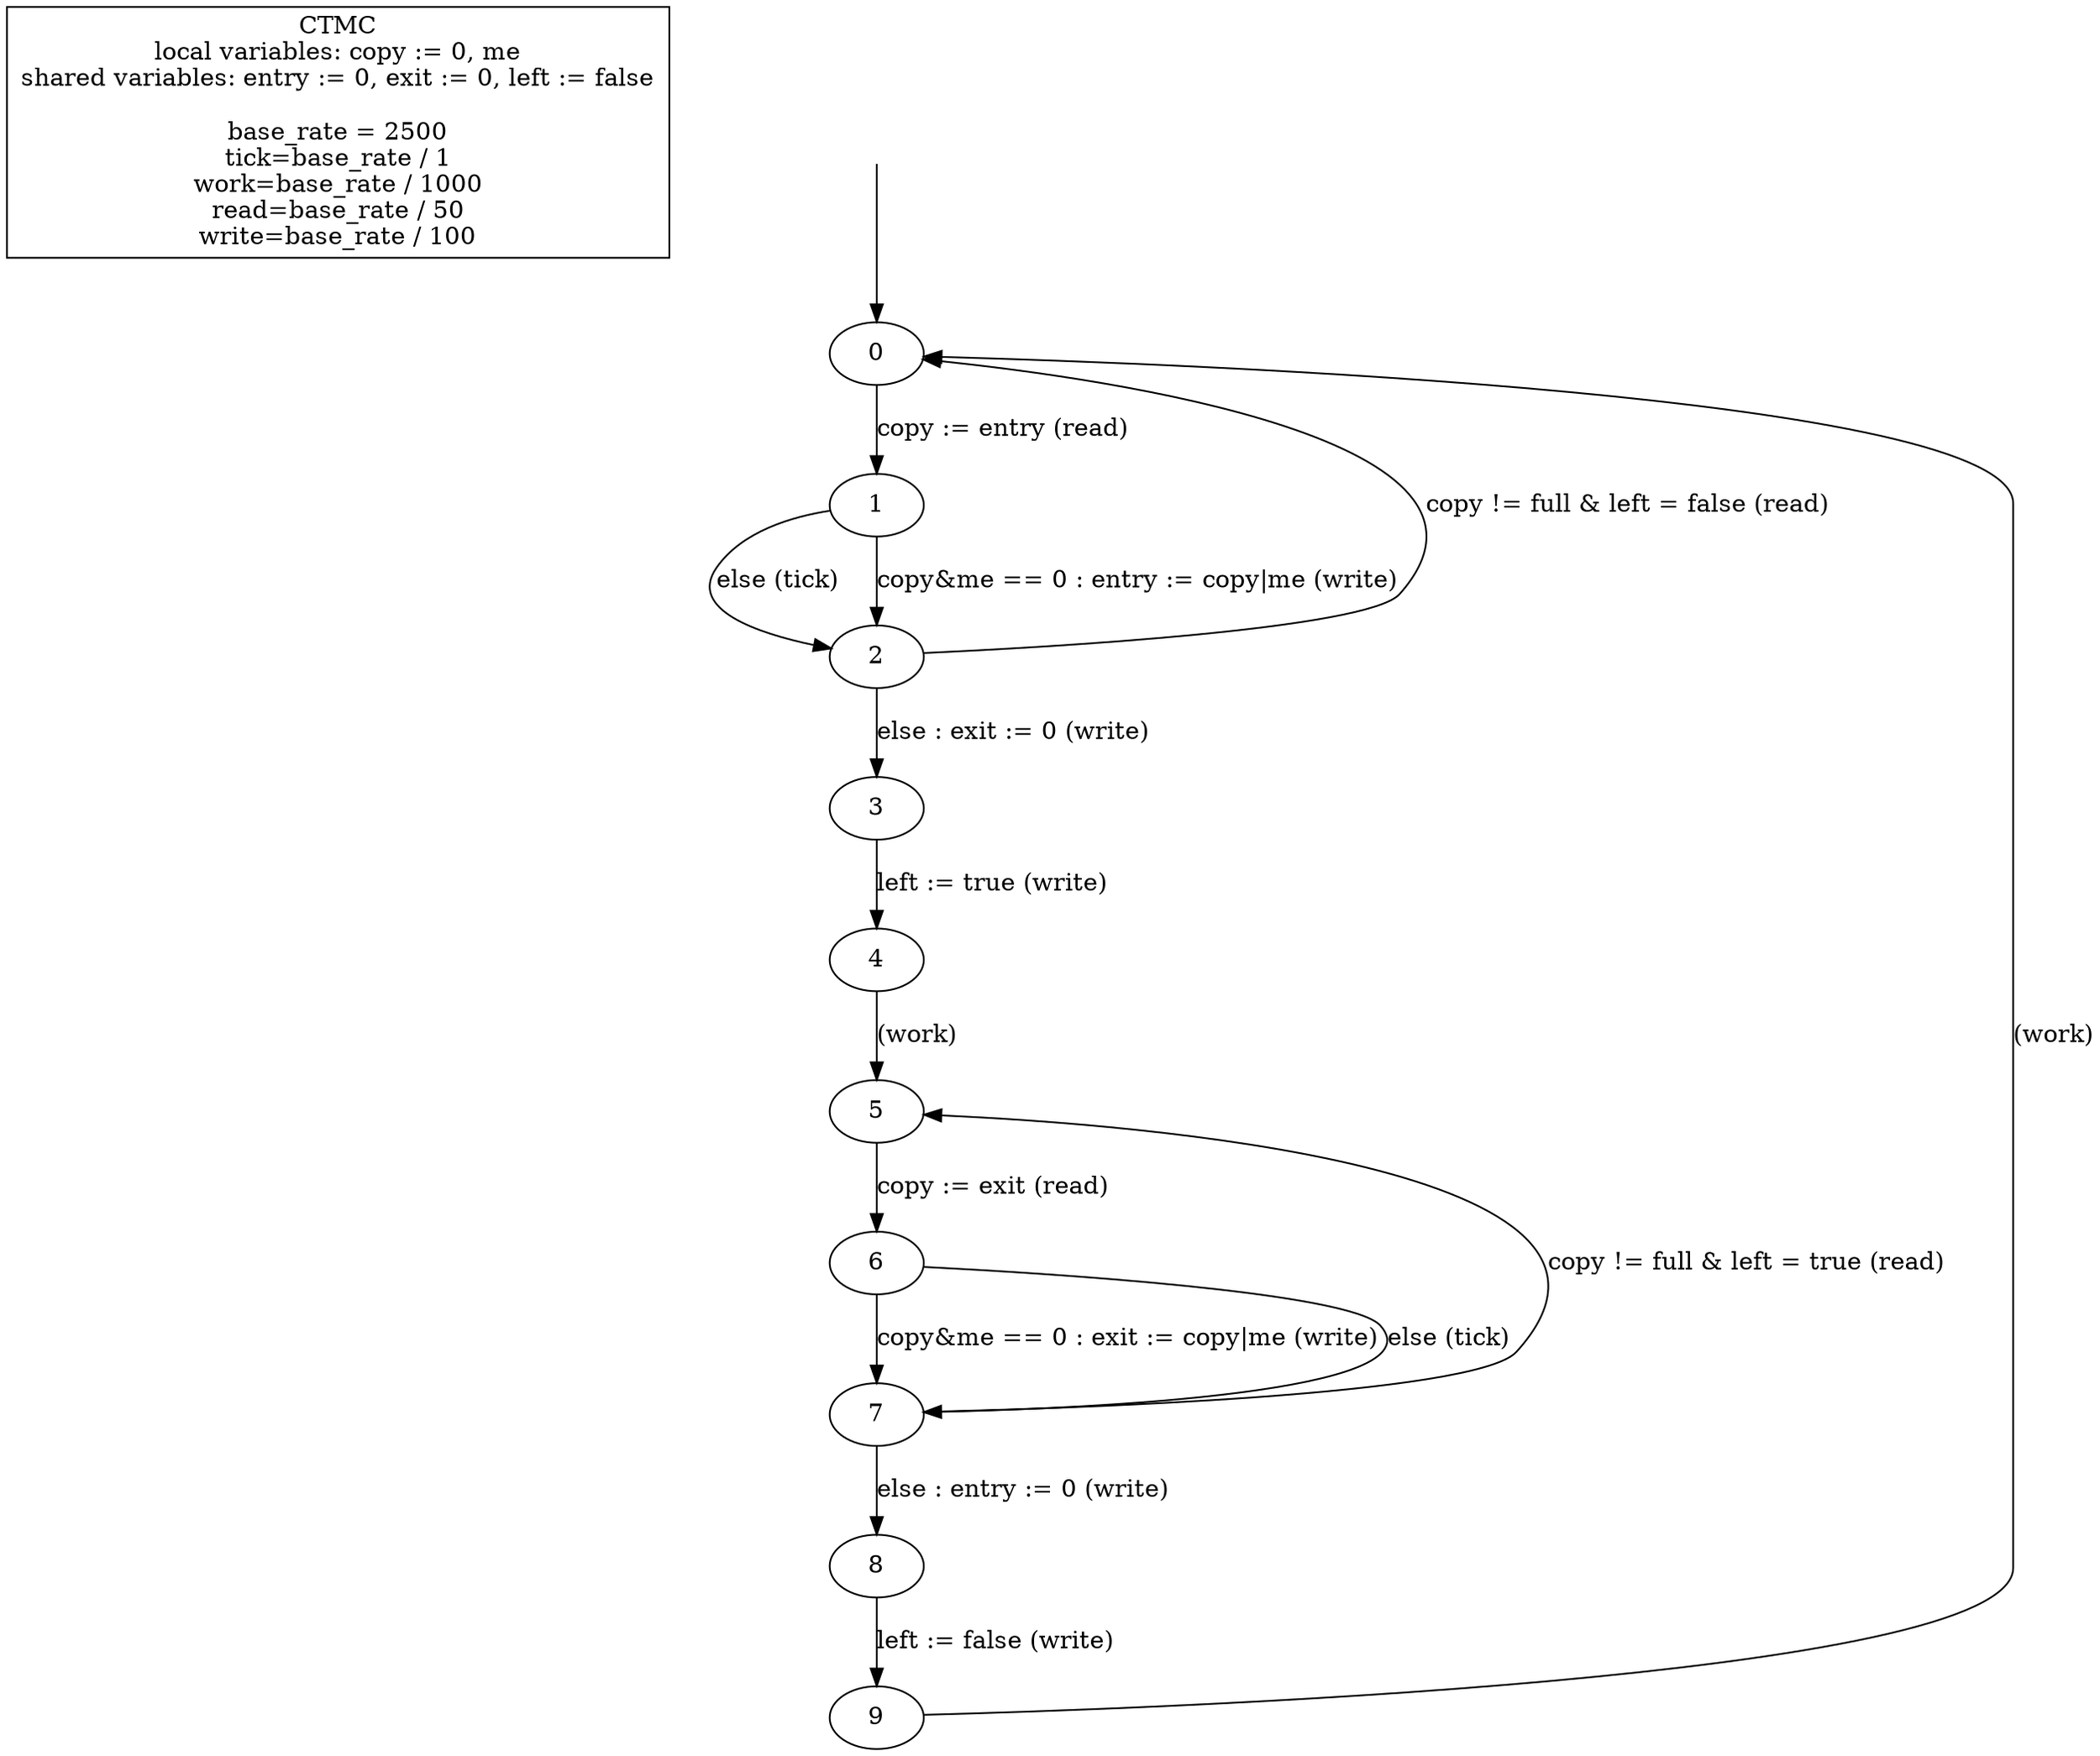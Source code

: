digraph {

	"CTMC\nlocal variables: copy := 0, me\nshared variables: entry := 0, exit := 0, left := false\n\nbase_rate = 2500\ntick=base_rate / 1\nwork=base_rate / 1000\nread=base_rate / 50\nwrite=base_rate / 100" [nojustify=true, shape=box]

	initial_state_source [style=invis]
	initial_state_source -> "0"

	"0" -> "1" [weight=10, label="copy := entry (read)"]
	"1" -> "2" [label="else (tick)"]
	"1" -> "2" [weight=10, label="copy&me == 0 : entry := copy|me (write)"]

	"2" -> "0" [label="copy != full & left = false (read)"]
	"2" -> "3" [weight=10, label="else : exit := 0 (write)"]
	"3" -> "4" [weight=10, label="left := true (write)"]

	"4" -> "5" [weight=10, label="(work)"]

	"5" -> "6" [weight=10, label="copy := exit (read)"]
	"6" -> "7" [weight=10, label="copy&me == 0 : exit := copy|me (write)"]
	"6" -> "7" [label="else (tick)"]

	"7" -> "5" [label="copy != full & left = true (read)"]
	"7" -> "8" [weight=10, label="else : entry := 0 (write)"]
	"8" -> "9" [weight=10, label="left := false (write)"]

	"9" -> "0" [label="(work)"]
}

